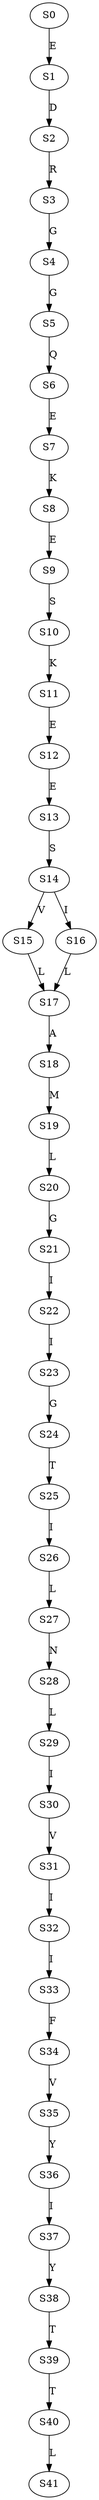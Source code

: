 strict digraph  {
	S0 -> S1 [ label = E ];
	S1 -> S2 [ label = D ];
	S2 -> S3 [ label = R ];
	S3 -> S4 [ label = G ];
	S4 -> S5 [ label = G ];
	S5 -> S6 [ label = Q ];
	S6 -> S7 [ label = E ];
	S7 -> S8 [ label = K ];
	S8 -> S9 [ label = E ];
	S9 -> S10 [ label = S ];
	S10 -> S11 [ label = K ];
	S11 -> S12 [ label = E ];
	S12 -> S13 [ label = E ];
	S13 -> S14 [ label = S ];
	S14 -> S15 [ label = V ];
	S14 -> S16 [ label = I ];
	S15 -> S17 [ label = L ];
	S16 -> S17 [ label = L ];
	S17 -> S18 [ label = A ];
	S18 -> S19 [ label = M ];
	S19 -> S20 [ label = L ];
	S20 -> S21 [ label = G ];
	S21 -> S22 [ label = I ];
	S22 -> S23 [ label = I ];
	S23 -> S24 [ label = G ];
	S24 -> S25 [ label = T ];
	S25 -> S26 [ label = I ];
	S26 -> S27 [ label = L ];
	S27 -> S28 [ label = N ];
	S28 -> S29 [ label = L ];
	S29 -> S30 [ label = I ];
	S30 -> S31 [ label = V ];
	S31 -> S32 [ label = I ];
	S32 -> S33 [ label = I ];
	S33 -> S34 [ label = F ];
	S34 -> S35 [ label = V ];
	S35 -> S36 [ label = Y ];
	S36 -> S37 [ label = I ];
	S37 -> S38 [ label = Y ];
	S38 -> S39 [ label = T ];
	S39 -> S40 [ label = T ];
	S40 -> S41 [ label = L ];
}
